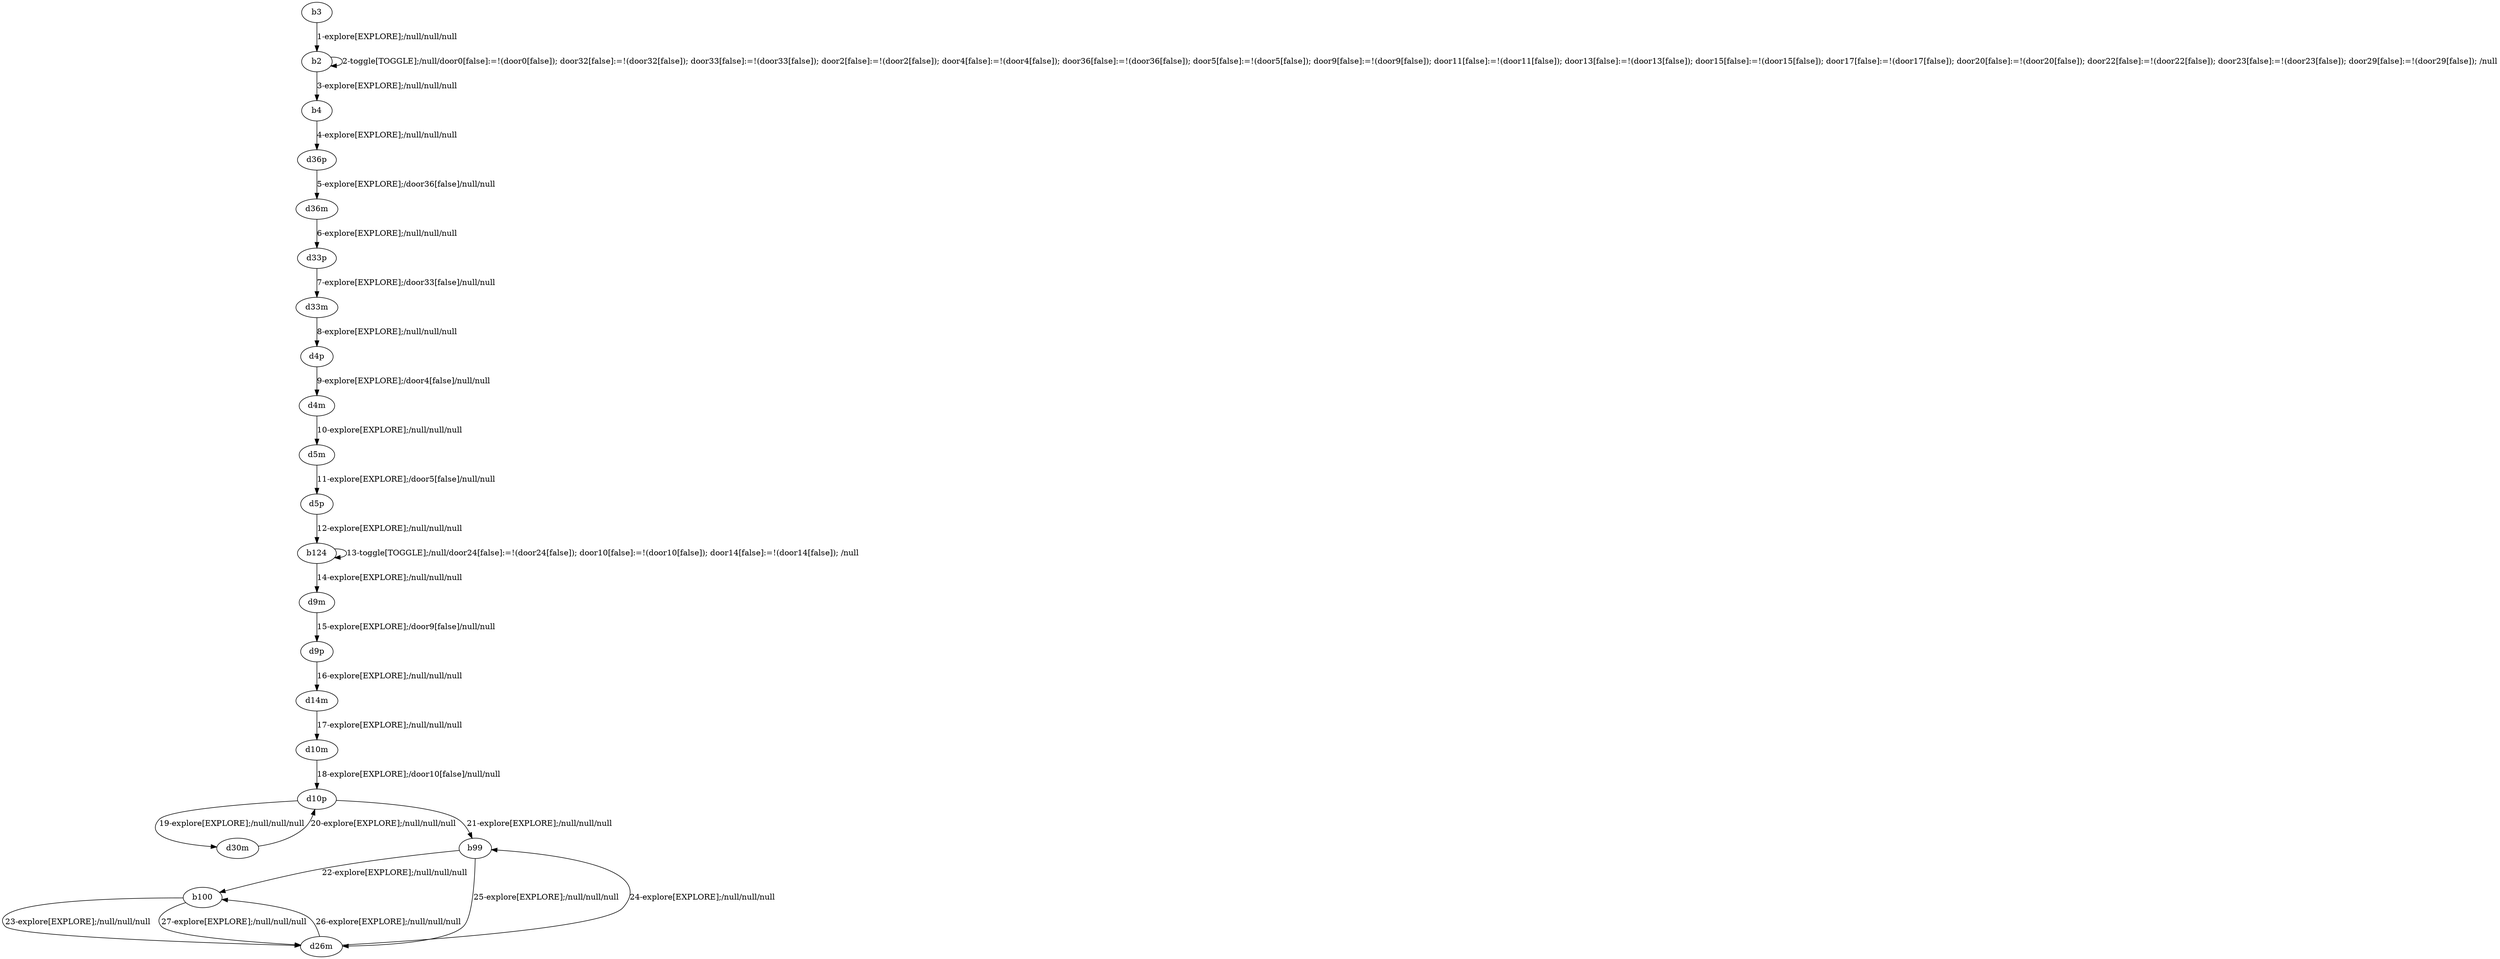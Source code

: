 # Total number of goals covered by this test: 1
# d26m --> b99

digraph g {
"b3" -> "b2" [label = "1-explore[EXPLORE];/null/null/null"];
"b2" -> "b2" [label = "2-toggle[TOGGLE];/null/door0[false]:=!(door0[false]); door32[false]:=!(door32[false]); door33[false]:=!(door33[false]); door2[false]:=!(door2[false]); door4[false]:=!(door4[false]); door36[false]:=!(door36[false]); door5[false]:=!(door5[false]); door9[false]:=!(door9[false]); door11[false]:=!(door11[false]); door13[false]:=!(door13[false]); door15[false]:=!(door15[false]); door17[false]:=!(door17[false]); door20[false]:=!(door20[false]); door22[false]:=!(door22[false]); door23[false]:=!(door23[false]); door29[false]:=!(door29[false]); /null"];
"b2" -> "b4" [label = "3-explore[EXPLORE];/null/null/null"];
"b4" -> "d36p" [label = "4-explore[EXPLORE];/null/null/null"];
"d36p" -> "d36m" [label = "5-explore[EXPLORE];/door36[false]/null/null"];
"d36m" -> "d33p" [label = "6-explore[EXPLORE];/null/null/null"];
"d33p" -> "d33m" [label = "7-explore[EXPLORE];/door33[false]/null/null"];
"d33m" -> "d4p" [label = "8-explore[EXPLORE];/null/null/null"];
"d4p" -> "d4m" [label = "9-explore[EXPLORE];/door4[false]/null/null"];
"d4m" -> "d5m" [label = "10-explore[EXPLORE];/null/null/null"];
"d5m" -> "d5p" [label = "11-explore[EXPLORE];/door5[false]/null/null"];
"d5p" -> "b124" [label = "12-explore[EXPLORE];/null/null/null"];
"b124" -> "b124" [label = "13-toggle[TOGGLE];/null/door24[false]:=!(door24[false]); door10[false]:=!(door10[false]); door14[false]:=!(door14[false]); /null"];
"b124" -> "d9m" [label = "14-explore[EXPLORE];/null/null/null"];
"d9m" -> "d9p" [label = "15-explore[EXPLORE];/door9[false]/null/null"];
"d9p" -> "d14m" [label = "16-explore[EXPLORE];/null/null/null"];
"d14m" -> "d10m" [label = "17-explore[EXPLORE];/null/null/null"];
"d10m" -> "d10p" [label = "18-explore[EXPLORE];/door10[false]/null/null"];
"d10p" -> "d30m" [label = "19-explore[EXPLORE];/null/null/null"];
"d30m" -> "d10p" [label = "20-explore[EXPLORE];/null/null/null"];
"d10p" -> "b99" [label = "21-explore[EXPLORE];/null/null/null"];
"b99" -> "b100" [label = "22-explore[EXPLORE];/null/null/null"];
"b100" -> "d26m" [label = "23-explore[EXPLORE];/null/null/null"];
"d26m" -> "b99" [label = "24-explore[EXPLORE];/null/null/null"];
"b99" -> "d26m" [label = "25-explore[EXPLORE];/null/null/null"];
"d26m" -> "b100" [label = "26-explore[EXPLORE];/null/null/null"];
"b100" -> "d26m" [label = "27-explore[EXPLORE];/null/null/null"];
}